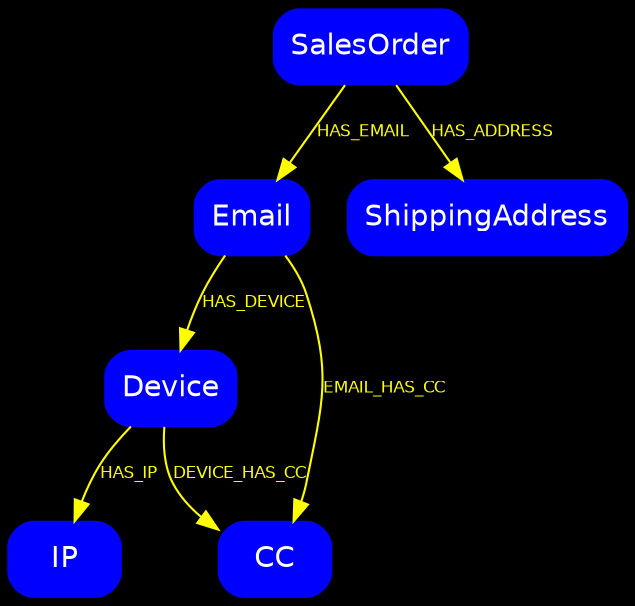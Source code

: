 digraph diag {
  node [shape=Mrecord, color=Blue, fillcolor=Blue, style=filled, fontcolor=white, fontname=helvetica];
  edge [fontcolor=yellow, color=yellow,fontsize=8, fontname=helvetica];
  bgcolor=black;
  #nodesep=0.5;
  #rankdir=LR;

  Device [label="Device"];
  IP [label="IP"];
  CC [label="CC"];
  Email [label="Email"];
  SalesOrder [label="SalesOrder"];
  ShippingAddress [label="ShippingAddress"];

  Email -> Device [label=HAS_DEVICE];
  Email -> CC [label=EMAIL_HAS_CC];
  Device -> IP [label=HAS_IP];
  Device -> CC [label=DEVICE_HAS_CC];
  SalesOrder -> Email [label=HAS_EMAIL];
  SalesOrder -> ShippingAddress [label=HAS_ADDRESS];

}
